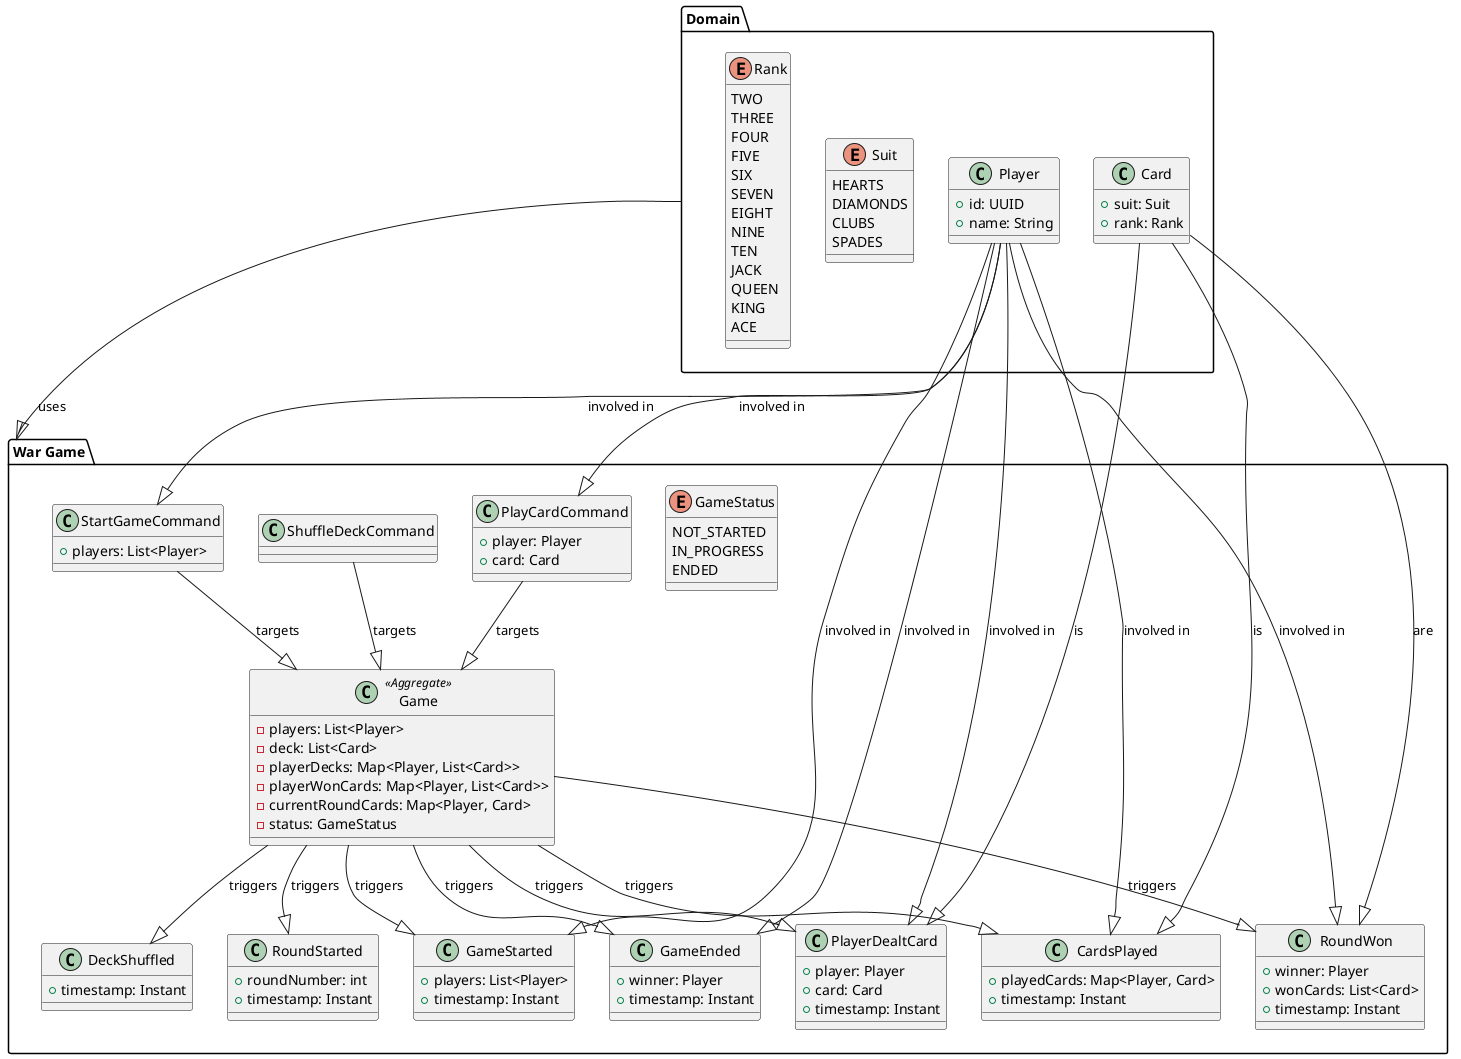 @startuml
package "War Game" {
  class Game <<Aggregate>> {
    - players: List<Player>
    - deck: List<Card>
    - playerDecks: Map<Player, List<Card>>
    - playerWonCards: Map<Player, List<Card>>
    - currentRoundCards: Map<Player, Card>
    - status: GameStatus
  }

  enum GameStatus {
    NOT_STARTED
    IN_PROGRESS
    ENDED
  }

  class GameStarted {
    + players: List<Player>
    + timestamp: Instant
  }

  class DeckShuffled {
    + timestamp: Instant
  }

  class PlayerDealtCard {
    + player: Player
    + card: Card
    + timestamp: Instant
  }

  class RoundStarted {
    + roundNumber: int
    + timestamp: Instant
  }

  class CardsPlayed {
    + playedCards: Map<Player, Card>
    + timestamp: Instant
  }

  class RoundWon {
    + winner: Player
    + wonCards: List<Card>
    + timestamp: Instant
  }

  class GameEnded {
    + winner: Player
    + timestamp: Instant
  }

  class StartGameCommand {
    + players: List<Player>
  }

  class ShuffleDeckCommand {
  }

  class PlayCardCommand {
    + player: Player
    + card: Card
  }

  Game --|> GameStarted : triggers
  Game --|> DeckShuffled : triggers
  Game --|> PlayerDealtCard : triggers
  Game --|> RoundStarted : triggers
  Game --|> CardsPlayed : triggers
  Game --|> RoundWon : triggers
  Game --|> GameEnded : triggers

  StartGameCommand --|> Game : targets
  ShuffleDeckCommand --|> Game : targets
  PlayCardCommand --|> Game : targets
}

package Domain {
  class Player {
    + id: UUID
    + name: String
  }

  class Card {
    + suit: Suit
    + rank: Rank
  }

  enum Suit {
    HEARTS
    DIAMONDS
    CLUBS
    SPADES
  }

  enum Rank {
    TWO
    THREE
    FOUR
    FIVE
    SIX
    SEVEN
    EIGHT
    NINE
    TEN
    JACK
    QUEEN
    KING
    ACE
  }

  Player --|> GameStarted : involved in
  Player --|> PlayerDealtCard : involved in
  Player --|> CardsPlayed : involved in
  Player --|> RoundWon : involved in
  Player --|> GameEnded : involved in
  Player --|> StartGameCommand : involved in
  Player --|> PlayCardCommand : involved in
  Card --|> PlayerDealtCard : is
  Card --|> CardsPlayed : is
  Card --|> RoundWon : are
}

Domain --|> "War Game" : uses

@enduml